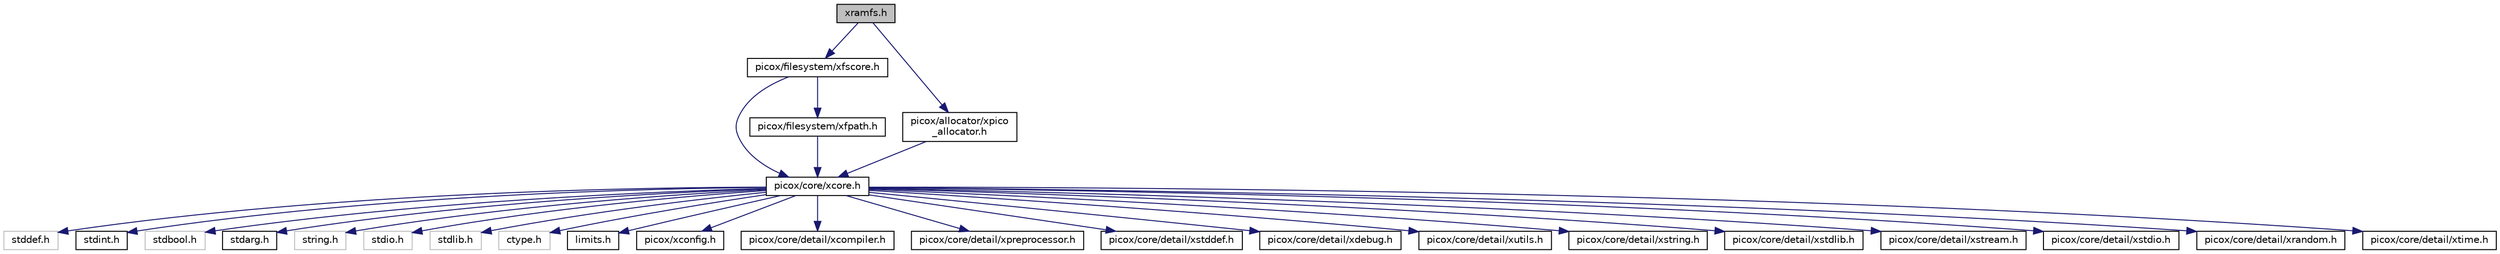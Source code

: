 digraph "xramfs.h"
{
  edge [fontname="Helvetica",fontsize="10",labelfontname="Helvetica",labelfontsize="10"];
  node [fontname="Helvetica",fontsize="10",shape=record];
  Node1 [label="xramfs.h",height=0.2,width=0.4,color="black", fillcolor="grey75", style="filled", fontcolor="black"];
  Node1 -> Node2 [color="midnightblue",fontsize="10",style="solid",fontname="Helvetica"];
  Node2 [label="picox/filesystem/xfscore.h",height=0.2,width=0.4,color="black", fillcolor="white", style="filled",URL="$xfscore_8h.html"];
  Node2 -> Node3 [color="midnightblue",fontsize="10",style="solid",fontname="Helvetica"];
  Node3 [label="picox/core/xcore.h",height=0.2,width=0.4,color="black", fillcolor="white", style="filled",URL="$xcore_8h.html"];
  Node3 -> Node4 [color="midnightblue",fontsize="10",style="solid",fontname="Helvetica"];
  Node4 [label="stddef.h",height=0.2,width=0.4,color="grey75", fillcolor="white", style="filled"];
  Node3 -> Node5 [color="midnightblue",fontsize="10",style="solid",fontname="Helvetica"];
  Node5 [label="stdint.h",height=0.2,width=0.4,color="black", fillcolor="white", style="filled",URL="$stdint_8h.html"];
  Node3 -> Node6 [color="midnightblue",fontsize="10",style="solid",fontname="Helvetica"];
  Node6 [label="stdbool.h",height=0.2,width=0.4,color="grey75", fillcolor="white", style="filled"];
  Node3 -> Node7 [color="midnightblue",fontsize="10",style="solid",fontname="Helvetica"];
  Node7 [label="stdarg.h",height=0.2,width=0.4,color="black", fillcolor="white", style="filled",URL="$stdarg_8h.html"];
  Node3 -> Node8 [color="midnightblue",fontsize="10",style="solid",fontname="Helvetica"];
  Node8 [label="string.h",height=0.2,width=0.4,color="grey75", fillcolor="white", style="filled"];
  Node3 -> Node9 [color="midnightblue",fontsize="10",style="solid",fontname="Helvetica"];
  Node9 [label="stdio.h",height=0.2,width=0.4,color="grey75", fillcolor="white", style="filled"];
  Node3 -> Node10 [color="midnightblue",fontsize="10",style="solid",fontname="Helvetica"];
  Node10 [label="stdlib.h",height=0.2,width=0.4,color="grey75", fillcolor="white", style="filled"];
  Node3 -> Node11 [color="midnightblue",fontsize="10",style="solid",fontname="Helvetica"];
  Node11 [label="ctype.h",height=0.2,width=0.4,color="grey75", fillcolor="white", style="filled"];
  Node3 -> Node12 [color="midnightblue",fontsize="10",style="solid",fontname="Helvetica"];
  Node12 [label="limits.h",height=0.2,width=0.4,color="black", fillcolor="white", style="filled",URL="$limits_8h.html"];
  Node3 -> Node13 [color="midnightblue",fontsize="10",style="solid",fontname="Helvetica"];
  Node13 [label="picox/xconfig.h",height=0.2,width=0.4,color="black", fillcolor="white", style="filled",URL="$xconfig_8h.html"];
  Node3 -> Node14 [color="midnightblue",fontsize="10",style="solid",fontname="Helvetica"];
  Node14 [label="picox/core/detail/xcompiler.h",height=0.2,width=0.4,color="black", fillcolor="white", style="filled",URL="$xcompiler_8h_source.html"];
  Node3 -> Node15 [color="midnightblue",fontsize="10",style="solid",fontname="Helvetica"];
  Node15 [label="picox/core/detail/xpreprocessor.h",height=0.2,width=0.4,color="black", fillcolor="white", style="filled",URL="$xpreprocessor_8h.html",tooltip="プリプロセッサユーティリティ "];
  Node3 -> Node16 [color="midnightblue",fontsize="10",style="solid",fontname="Helvetica"];
  Node16 [label="picox/core/detail/xstddef.h",height=0.2,width=0.4,color="black", fillcolor="white", style="filled",URL="$xstddef_8h.html",tooltip="共通の型やマクロ定義等 "];
  Node3 -> Node17 [color="midnightblue",fontsize="10",style="solid",fontname="Helvetica"];
  Node17 [label="picox/core/detail/xdebug.h",height=0.2,width=0.4,color="black", fillcolor="white", style="filled",URL="$xdebug_8h.html",tooltip="デバッグログやassert等の定義 "];
  Node3 -> Node18 [color="midnightblue",fontsize="10",style="solid",fontname="Helvetica"];
  Node18 [label="picox/core/detail/xutils.h",height=0.2,width=0.4,color="black", fillcolor="white", style="filled",URL="$xutils_8h.html",tooltip="低レベルなあれこれ雑多なユーティリティ集 "];
  Node3 -> Node19 [color="midnightblue",fontsize="10",style="solid",fontname="Helvetica"];
  Node19 [label="picox/core/detail/xstring.h",height=0.2,width=0.4,color="black", fillcolor="white", style="filled",URL="$xstring_8h.html",tooltip="標準Cライブラリstring.hの拡張定義 "];
  Node3 -> Node20 [color="midnightblue",fontsize="10",style="solid",fontname="Helvetica"];
  Node20 [label="picox/core/detail/xstdlib.h",height=0.2,width=0.4,color="black", fillcolor="white", style="filled",URL="$xstdlib_8h.html",tooltip="主にmalloc系関数の定義 "];
  Node3 -> Node21 [color="midnightblue",fontsize="10",style="solid",fontname="Helvetica"];
  Node21 [label="picox/core/detail/xstream.h",height=0.2,width=0.4,color="black", fillcolor="white", style="filled",URL="$xstream_8h.html",tooltip="入出力を抽象化するストリーム定義 "];
  Node3 -> Node22 [color="midnightblue",fontsize="10",style="solid",fontname="Helvetica"];
  Node22 [label="picox/core/detail/xstdio.h",height=0.2,width=0.4,color="black", fillcolor="white", style="filled",URL="$xstdio_8h.html",tooltip="stdio.h系関数定義 "];
  Node3 -> Node23 [color="midnightblue",fontsize="10",style="solid",fontname="Helvetica"];
  Node23 [label="picox/core/detail/xrandom.h",height=0.2,width=0.4,color="black", fillcolor="white", style="filled",URL="$xrandom_8h.html",tooltip="擬似乱数生成定義 "];
  Node3 -> Node24 [color="midnightblue",fontsize="10",style="solid",fontname="Helvetica"];
  Node24 [label="picox/core/detail/xtime.h",height=0.2,width=0.4,color="black", fillcolor="white", style="filled",URL="$xtime_8h.html"];
  Node2 -> Node25 [color="midnightblue",fontsize="10",style="solid",fontname="Helvetica"];
  Node25 [label="picox/filesystem/xfpath.h",height=0.2,width=0.4,color="black", fillcolor="white", style="filled",URL="$xfpath_8h.html",tooltip="ファイルパス操作ユーティリティ定義 "];
  Node25 -> Node3 [color="midnightblue",fontsize="10",style="solid",fontname="Helvetica"];
  Node1 -> Node26 [color="midnightblue",fontsize="10",style="solid",fontname="Helvetica"];
  Node26 [label="picox/allocator/xpico\l_allocator.h",height=0.2,width=0.4,color="black", fillcolor="white", style="filled",URL="$xpico__allocator_8h.html",tooltip="Pico variable memory allocator. "];
  Node26 -> Node3 [color="midnightblue",fontsize="10",style="solid",fontname="Helvetica"];
}
